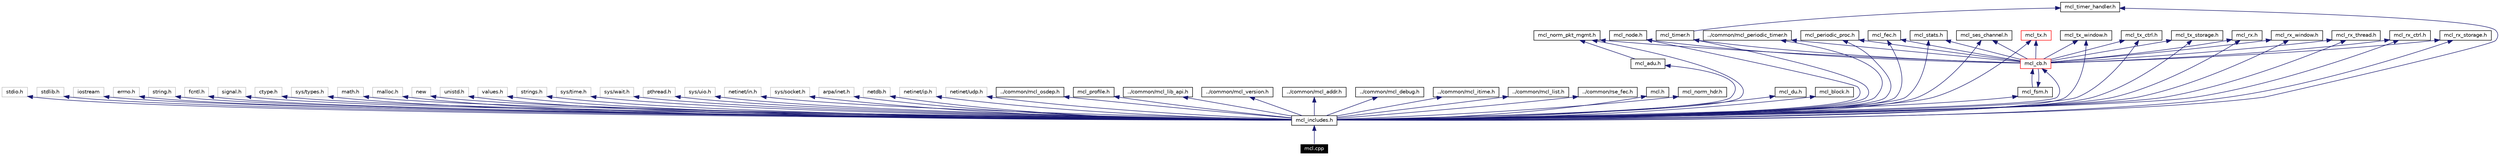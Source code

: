 digraph G
{
  edge [fontname="Helvetica",fontsize=10,labelfontname="Helvetica",labelfontsize=10];
  node [fontname="Helvetica",fontsize=10,shape=record];
  Node279 [label="mcl.cpp",height=0.2,width=0.4,color="white", fillcolor="black", style="filled" fontcolor="white"];
  Node280 -> Node279 [dir=back,color="midnightblue",fontsize=10,style="solid",fontname="Helvetica"];
  Node280 [label="mcl_includes.h",height=0.2,width=0.4,color="black",URL="$mcl__includes_8h.html"];
  Node281 -> Node280 [dir=back,color="midnightblue",fontsize=10,style="solid",fontname="Helvetica"];
  Node281 [label="stdio.h",height=0.2,width=0.4,color="grey75"];
  Node282 -> Node280 [dir=back,color="midnightblue",fontsize=10,style="solid",fontname="Helvetica"];
  Node282 [label="stdlib.h",height=0.2,width=0.4,color="grey75"];
  Node283 -> Node280 [dir=back,color="midnightblue",fontsize=10,style="solid",fontname="Helvetica"];
  Node283 [label="iostream",height=0.2,width=0.4,color="grey75"];
  Node284 -> Node280 [dir=back,color="midnightblue",fontsize=10,style="solid",fontname="Helvetica"];
  Node284 [label="errno.h",height=0.2,width=0.4,color="grey75"];
  Node285 -> Node280 [dir=back,color="midnightblue",fontsize=10,style="solid",fontname="Helvetica"];
  Node285 [label="string.h",height=0.2,width=0.4,color="grey75"];
  Node286 -> Node280 [dir=back,color="midnightblue",fontsize=10,style="solid",fontname="Helvetica"];
  Node286 [label="fcntl.h",height=0.2,width=0.4,color="grey75"];
  Node287 -> Node280 [dir=back,color="midnightblue",fontsize=10,style="solid",fontname="Helvetica"];
  Node287 [label="signal.h",height=0.2,width=0.4,color="grey75"];
  Node288 -> Node280 [dir=back,color="midnightblue",fontsize=10,style="solid",fontname="Helvetica"];
  Node288 [label="ctype.h",height=0.2,width=0.4,color="grey75"];
  Node289 -> Node280 [dir=back,color="midnightblue",fontsize=10,style="solid",fontname="Helvetica"];
  Node289 [label="sys/types.h",height=0.2,width=0.4,color="grey75"];
  Node290 -> Node280 [dir=back,color="midnightblue",fontsize=10,style="solid",fontname="Helvetica"];
  Node290 [label="math.h",height=0.2,width=0.4,color="grey75"];
  Node291 -> Node280 [dir=back,color="midnightblue",fontsize=10,style="solid",fontname="Helvetica"];
  Node291 [label="malloc.h",height=0.2,width=0.4,color="grey75"];
  Node292 -> Node280 [dir=back,color="midnightblue",fontsize=10,style="solid",fontname="Helvetica"];
  Node292 [label="new",height=0.2,width=0.4,color="grey75"];
  Node293 -> Node280 [dir=back,color="midnightblue",fontsize=10,style="solid",fontname="Helvetica"];
  Node293 [label="unistd.h",height=0.2,width=0.4,color="grey75"];
  Node294 -> Node280 [dir=back,color="midnightblue",fontsize=10,style="solid",fontname="Helvetica"];
  Node294 [label="values.h",height=0.2,width=0.4,color="grey75"];
  Node295 -> Node280 [dir=back,color="midnightblue",fontsize=10,style="solid",fontname="Helvetica"];
  Node295 [label="strings.h",height=0.2,width=0.4,color="grey75"];
  Node296 -> Node280 [dir=back,color="midnightblue",fontsize=10,style="solid",fontname="Helvetica"];
  Node296 [label="sys/time.h",height=0.2,width=0.4,color="grey75"];
  Node297 -> Node280 [dir=back,color="midnightblue",fontsize=10,style="solid",fontname="Helvetica"];
  Node297 [label="sys/wait.h",height=0.2,width=0.4,color="grey75"];
  Node298 -> Node280 [dir=back,color="midnightblue",fontsize=10,style="solid",fontname="Helvetica"];
  Node298 [label="pthread.h",height=0.2,width=0.4,color="grey75"];
  Node299 -> Node280 [dir=back,color="midnightblue",fontsize=10,style="solid",fontname="Helvetica"];
  Node299 [label="sys/uio.h",height=0.2,width=0.4,color="grey75"];
  Node300 -> Node280 [dir=back,color="midnightblue",fontsize=10,style="solid",fontname="Helvetica"];
  Node300 [label="netinet/in.h",height=0.2,width=0.4,color="grey75"];
  Node301 -> Node280 [dir=back,color="midnightblue",fontsize=10,style="solid",fontname="Helvetica"];
  Node301 [label="sys/socket.h",height=0.2,width=0.4,color="grey75"];
  Node302 -> Node280 [dir=back,color="midnightblue",fontsize=10,style="solid",fontname="Helvetica"];
  Node302 [label="arpa/inet.h",height=0.2,width=0.4,color="grey75"];
  Node303 -> Node280 [dir=back,color="midnightblue",fontsize=10,style="solid",fontname="Helvetica"];
  Node303 [label="netdb.h",height=0.2,width=0.4,color="grey75"];
  Node304 -> Node280 [dir=back,color="midnightblue",fontsize=10,style="solid",fontname="Helvetica"];
  Node304 [label="netinet/ip.h",height=0.2,width=0.4,color="grey75"];
  Node305 -> Node280 [dir=back,color="midnightblue",fontsize=10,style="solid",fontname="Helvetica"];
  Node305 [label="netinet/udp.h",height=0.2,width=0.4,color="grey75"];
  Node306 -> Node280 [dir=back,color="midnightblue",fontsize=10,style="solid",fontname="Helvetica"];
  Node306 [label="../common/mcl_osdep.h",height=0.2,width=0.4,color="black",URL="$mcl__osdep_8h.html"];
  Node307 -> Node280 [dir=back,color="midnightblue",fontsize=10,style="solid",fontname="Helvetica"];
  Node307 [label="mcl_profile.h",height=0.2,width=0.4,color="black",URL="$mcl__profile_8h.html"];
  Node308 -> Node280 [dir=back,color="midnightblue",fontsize=10,style="solid",fontname="Helvetica"];
  Node308 [label="../common/mcl_lib_api.h",height=0.2,width=0.4,color="black",URL="$mcl__lib__api_8h.html"];
  Node309 -> Node280 [dir=back,color="midnightblue",fontsize=10,style="solid",fontname="Helvetica"];
  Node309 [label="../common/mcl_version.h",height=0.2,width=0.4,color="black",URL="$mcl__version_8h.html"];
  Node310 -> Node280 [dir=back,color="midnightblue",fontsize=10,style="solid",fontname="Helvetica"];
  Node310 [label="../common/mcl_addr.h",height=0.2,width=0.4,color="black",URL="$mcl__addr_8h.html"];
  Node311 -> Node280 [dir=back,color="midnightblue",fontsize=10,style="solid",fontname="Helvetica"];
  Node311 [label="../common/mcl_debug.h",height=0.2,width=0.4,color="black",URL="$mcl__debug_8h.html"];
  Node312 -> Node280 [dir=back,color="midnightblue",fontsize=10,style="solid",fontname="Helvetica"];
  Node312 [label="../common/mcl_itime.h",height=0.2,width=0.4,color="black",URL="$mcl__itime_8h.html"];
  Node313 -> Node280 [dir=back,color="midnightblue",fontsize=10,style="solid",fontname="Helvetica"];
  Node313 [label="../common/mcl_list.h",height=0.2,width=0.4,color="black",URL="$mcl__list_8h.html"];
  Node314 -> Node280 [dir=back,color="midnightblue",fontsize=10,style="solid",fontname="Helvetica"];
  Node314 [label="../common/rse_fec.h",height=0.2,width=0.4,color="black",URL="$rse__fec_8h.html"];
  Node315 -> Node280 [dir=back,color="midnightblue",fontsize=10,style="solid",fontname="Helvetica"];
  Node315 [label="mcl.h",height=0.2,width=0.4,color="black",URL="$mcl_8h.html"];
  Node316 -> Node280 [dir=back,color="midnightblue",fontsize=10,style="solid",fontname="Helvetica"];
  Node316 [label="mcl_norm_hdr.h",height=0.2,width=0.4,color="black",URL="$mcl__norm__hdr_8h.html"];
  Node317 -> Node280 [dir=back,color="midnightblue",fontsize=10,style="solid",fontname="Helvetica"];
  Node317 [label="mcl_adu.h",height=0.2,width=0.4,color="black",URL="$mcl__adu_8h.html"];
  Node318 -> Node317 [dir=back,color="midnightblue",fontsize=10,style="solid",fontname="Helvetica"];
  Node318 [label="mcl_norm_pkt_mgmt.h",height=0.2,width=0.4,color="black",URL="$mcl__norm__pkt__mgmt_8h.html"];
  Node319 -> Node280 [dir=back,color="midnightblue",fontsize=10,style="solid",fontname="Helvetica"];
  Node319 [label="mcl_du.h",height=0.2,width=0.4,color="black",URL="$mcl__du_8h.html"];
  Node320 -> Node280 [dir=back,color="midnightblue",fontsize=10,style="solid",fontname="Helvetica"];
  Node320 [label="mcl_block.h",height=0.2,width=0.4,color="black",URL="$mcl__block_8h.html"];
  Node321 -> Node280 [dir=back,color="midnightblue",fontsize=10,style="solid",fontname="Helvetica"];
  Node321 [label="mcl_cb.h",height=0.2,width=0.4,color="red",URL="$mcl__cb_8h.html"];
  Node322 -> Node321 [dir=back,color="midnightblue",fontsize=10,style="solid",fontname="Helvetica"];
  Node322 [label="mcl_node.h",height=0.2,width=0.4,color="black",URL="$mcl__node_8h.html"];
  Node323 -> Node321 [dir=back,color="midnightblue",fontsize=10,style="solid",fontname="Helvetica"];
  Node323 [label="mcl_fsm.h",height=0.2,width=0.4,color="black",URL="$mcl__fsm_8h.html"];
  Node321 -> Node323 [dir=back,color="midnightblue",fontsize=10,style="solid",fontname="Helvetica"];
  Node324 -> Node321 [dir=back,color="midnightblue",fontsize=10,style="solid",fontname="Helvetica"];
  Node324 [label="mcl_timer.h",height=0.2,width=0.4,color="black",URL="$mcl__timer_8h.html"];
  Node325 -> Node324 [dir=back,color="midnightblue",fontsize=10,style="solid",fontname="Helvetica"];
  Node325 [label="mcl_timer_handler.h",height=0.2,width=0.4,color="black",URL="$mcl__timer__handler_8h.html"];
  Node326 -> Node321 [dir=back,color="midnightblue",fontsize=10,style="solid",fontname="Helvetica"];
  Node326 [label="../common/mcl_periodic_timer.h",height=0.2,width=0.4,color="black",URL="$mcl__periodic__timer_8h.html"];
  Node327 -> Node321 [dir=back,color="midnightblue",fontsize=10,style="solid",fontname="Helvetica"];
  Node327 [label="mcl_periodic_proc.h",height=0.2,width=0.4,color="black",URL="$mcl__periodic__proc_8h.html"];
  Node328 -> Node321 [dir=back,color="midnightblue",fontsize=10,style="solid",fontname="Helvetica"];
  Node328 [label="mcl_fec.h",height=0.2,width=0.4,color="black",URL="$mcl__fec_8h.html"];
  Node329 -> Node321 [dir=back,color="midnightblue",fontsize=10,style="solid",fontname="Helvetica"];
  Node329 [label="mcl_stats.h",height=0.2,width=0.4,color="black",URL="$mcl__stats_8h.html"];
  Node330 -> Node321 [dir=back,color="midnightblue",fontsize=10,style="solid",fontname="Helvetica"];
  Node330 [label="mcl_ses_channel.h",height=0.2,width=0.4,color="black",URL="$mcl__ses__channel_8h.html"];
  Node318 -> Node321 [dir=back,color="midnightblue",fontsize=10,style="solid",fontname="Helvetica"];
  Node331 -> Node321 [dir=back,color="midnightblue",fontsize=10,style="solid",fontname="Helvetica"];
  Node331 [label="mcl_tx.h",height=0.2,width=0.4,color="red",URL="$mcl__tx_8h.html"];
  Node333 -> Node321 [dir=back,color="midnightblue",fontsize=10,style="solid",fontname="Helvetica"];
  Node333 [label="mcl_tx_window.h",height=0.2,width=0.4,color="black",URL="$mcl__tx__window_8h.html"];
  Node334 -> Node321 [dir=back,color="midnightblue",fontsize=10,style="solid",fontname="Helvetica"];
  Node334 [label="mcl_tx_ctrl.h",height=0.2,width=0.4,color="black",URL="$mcl__tx__ctrl_8h.html"];
  Node335 -> Node321 [dir=back,color="midnightblue",fontsize=10,style="solid",fontname="Helvetica"];
  Node335 [label="mcl_tx_storage.h",height=0.2,width=0.4,color="black",URL="$mcl__tx__storage_8h.html"];
  Node337 -> Node321 [dir=back,color="midnightblue",fontsize=10,style="solid",fontname="Helvetica"];
  Node337 [label="mcl_rx.h",height=0.2,width=0.4,color="black",URL="$mcl__rx_8h.html"];
  Node338 -> Node321 [dir=back,color="midnightblue",fontsize=10,style="solid",fontname="Helvetica"];
  Node338 [label="mcl_rx_window.h",height=0.2,width=0.4,color="black",URL="$mcl__rx__window_8h.html"];
  Node339 -> Node321 [dir=back,color="midnightblue",fontsize=10,style="solid",fontname="Helvetica"];
  Node339 [label="mcl_rx_thread.h",height=0.2,width=0.4,color="black",URL="$mcl__rx__thread_8h.html"];
  Node340 -> Node321 [dir=back,color="midnightblue",fontsize=10,style="solid",fontname="Helvetica"];
  Node340 [label="mcl_rx_ctrl.h",height=0.2,width=0.4,color="black",URL="$mcl__rx__ctrl_8h.html"];
  Node341 -> Node321 [dir=back,color="midnightblue",fontsize=10,style="solid",fontname="Helvetica"];
  Node341 [label="mcl_rx_storage.h",height=0.2,width=0.4,color="black",URL="$mcl__rx__storage_8h.html"];
  Node322 -> Node280 [dir=back,color="midnightblue",fontsize=10,style="solid",fontname="Helvetica"];
  Node323 -> Node280 [dir=back,color="midnightblue",fontsize=10,style="solid",fontname="Helvetica"];
  Node325 -> Node280 [dir=back,color="midnightblue",fontsize=10,style="solid",fontname="Helvetica"];
  Node324 -> Node280 [dir=back,color="midnightblue",fontsize=10,style="solid",fontname="Helvetica"];
  Node326 -> Node280 [dir=back,color="midnightblue",fontsize=10,style="solid",fontname="Helvetica"];
  Node327 -> Node280 [dir=back,color="midnightblue",fontsize=10,style="solid",fontname="Helvetica"];
  Node328 -> Node280 [dir=back,color="midnightblue",fontsize=10,style="solid",fontname="Helvetica"];
  Node329 -> Node280 [dir=back,color="midnightblue",fontsize=10,style="solid",fontname="Helvetica"];
  Node330 -> Node280 [dir=back,color="midnightblue",fontsize=10,style="solid",fontname="Helvetica"];
  Node318 -> Node280 [dir=back,color="midnightblue",fontsize=10,style="solid",fontname="Helvetica"];
  Node331 -> Node280 [dir=back,color="midnightblue",fontsize=10,style="solid",fontname="Helvetica"];
  Node333 -> Node280 [dir=back,color="midnightblue",fontsize=10,style="solid",fontname="Helvetica"];
  Node334 -> Node280 [dir=back,color="midnightblue",fontsize=10,style="solid",fontname="Helvetica"];
  Node335 -> Node280 [dir=back,color="midnightblue",fontsize=10,style="solid",fontname="Helvetica"];
  Node337 -> Node280 [dir=back,color="midnightblue",fontsize=10,style="solid",fontname="Helvetica"];
  Node338 -> Node280 [dir=back,color="midnightblue",fontsize=10,style="solid",fontname="Helvetica"];
  Node339 -> Node280 [dir=back,color="midnightblue",fontsize=10,style="solid",fontname="Helvetica"];
  Node340 -> Node280 [dir=back,color="midnightblue",fontsize=10,style="solid",fontname="Helvetica"];
  Node341 -> Node280 [dir=back,color="midnightblue",fontsize=10,style="solid",fontname="Helvetica"];
}
